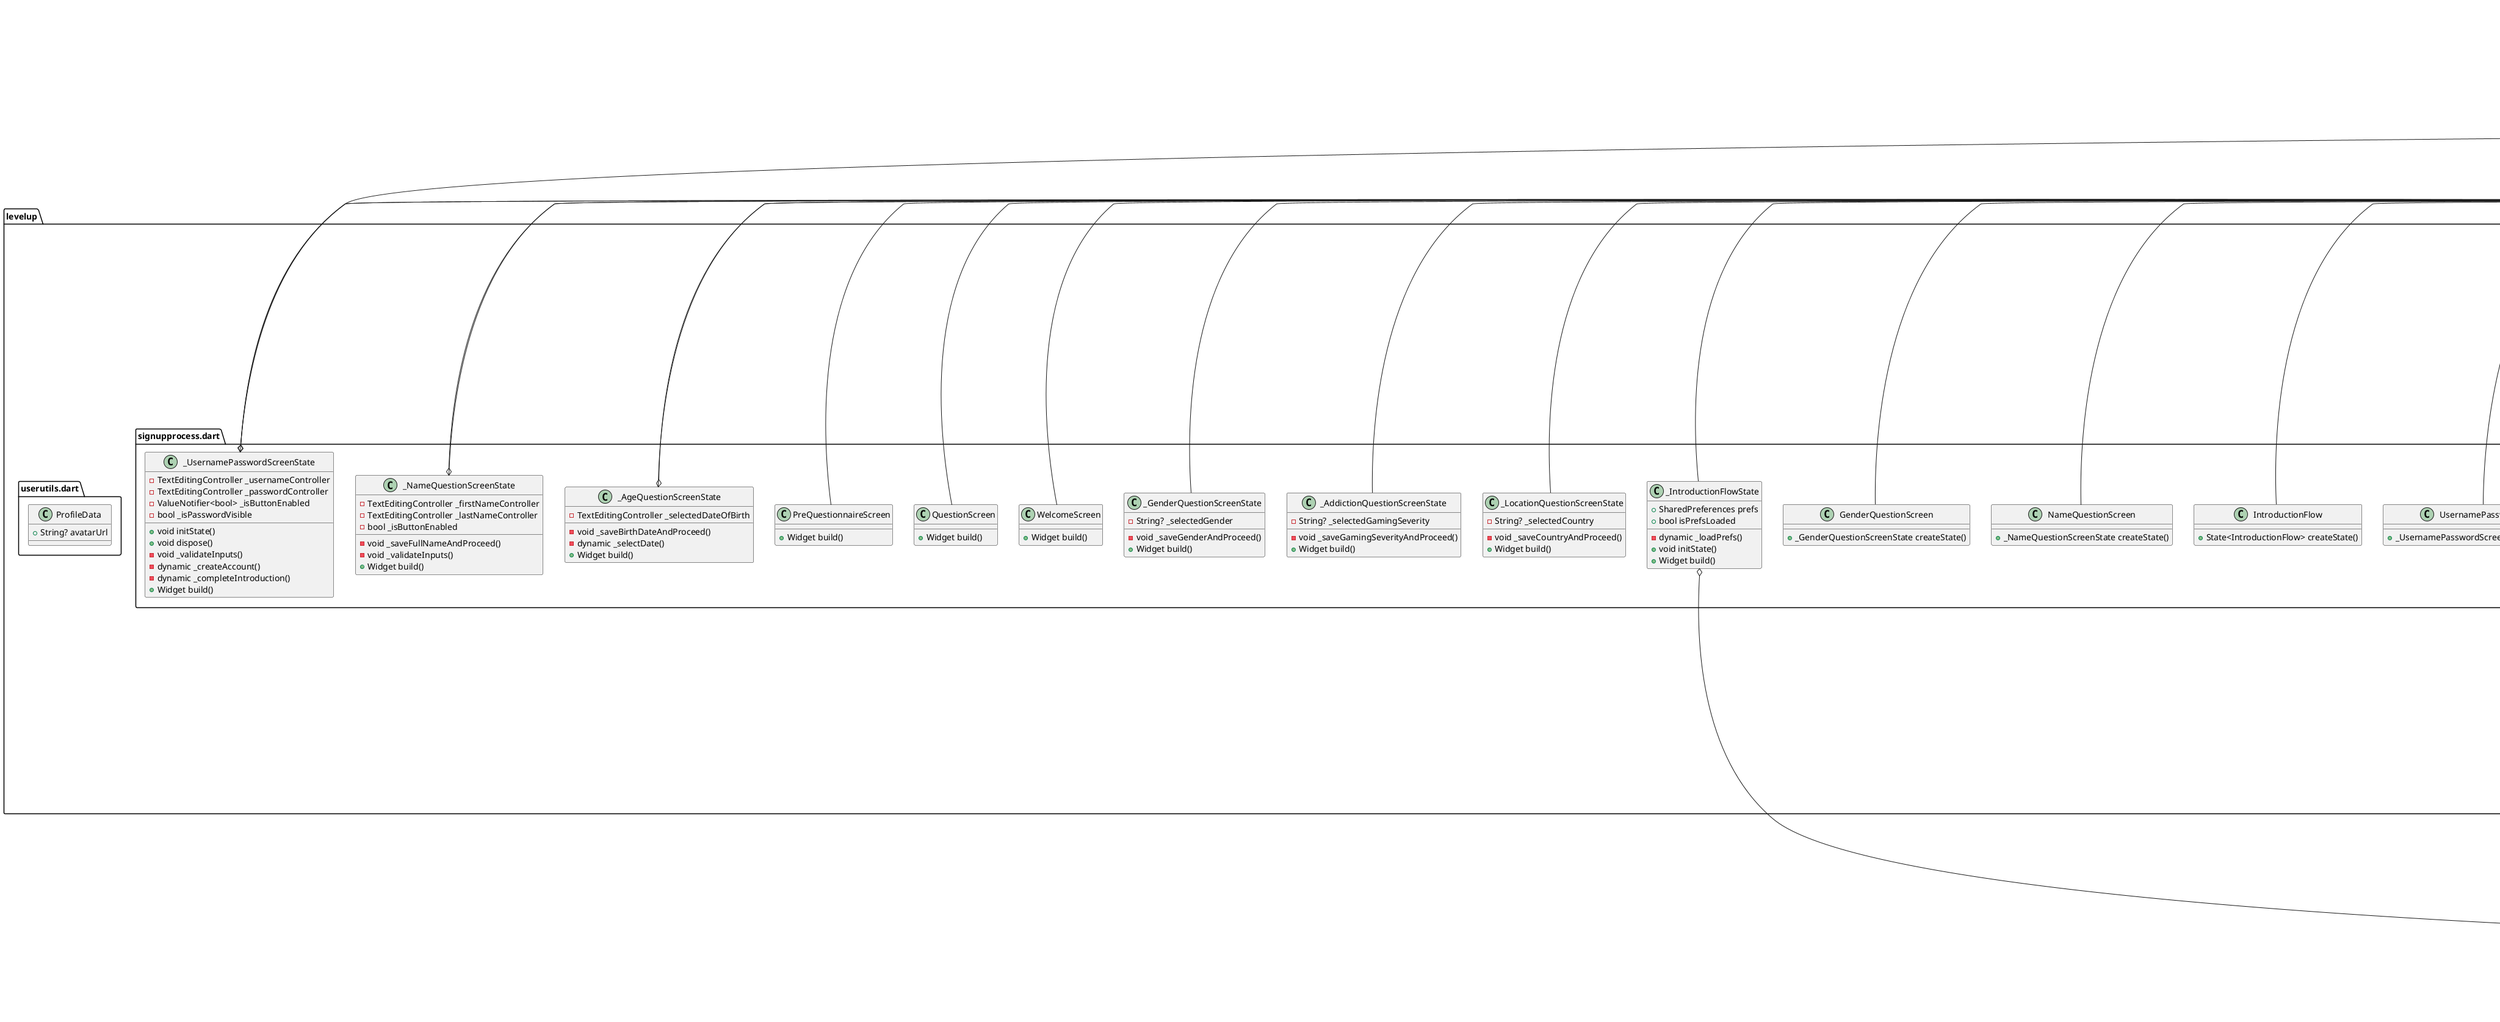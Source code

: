 @startuml
set namespaceSeparator ::

class "levelup::achievements.dart::AchievementsScreen" {
  +List<String>? achievements
  -Widget _buildHexagonSlot()
  +Widget build()
}

"flutter::src::widgets::framework.dart::StatelessWidget" <|-- "levelup::achievements.dart::AchievementsScreen"

class "levelup::achievements.dart::HexagonClipper" {
  +Path getClip()
  +bool shouldReclip()
}

"flutter::src::rendering::proxy_box.dart::CustomClipper" <|-- "levelup::achievements.dart::HexagonClipper"

class "levelup::avatarcreator.dart::PreAvatarScreen" {
  +_PreAvatarScreenState createState()
}

"flutter::src::widgets::framework.dart::StatefulWidget" <|-- "levelup::avatarcreator.dart::PreAvatarScreen"

class "levelup::avatarcreator.dart::_PreAvatarScreenState" {
  +void initState()
  +Widget build()
}

"flutter::src::widgets::framework.dart::State" <|-- "levelup::avatarcreator.dart::_PreAvatarScreenState"

class "levelup::avatarcreator.dart::AvatarCreatorScreen" {
  +SharedPreferences prefs
  +bool isEditing
  +_AvatarCreatorScreenState createState()
}

"levelup::avatarcreator.dart::AvatarCreatorScreen" o-- "shared_preferences::src::shared_preferences_legacy.dart::SharedPreferences"
"flutter::src::widgets::framework.dart::StatefulWidget" <|-- "levelup::avatarcreator.dart::AvatarCreatorScreen"

class "levelup::avatarcreator.dart::_AvatarCreatorScreenState" {
  -WebViewController _webViewController
  -bool _showOverlay
  +void initState()
  -void _showAvatarCreatorTip()
  +dynamic loadGuestSession()
  +Widget build()
}

"levelup::avatarcreator.dart::_AvatarCreatorScreenState" o-- "webview_flutter::src::webview_controller.dart::WebViewController"
"flutter::src::widgets::framework.dart::State" <|-- "levelup::avatarcreator.dart::_AvatarCreatorScreenState"

class "levelup::completedmissions.dart::CompletedMissionsScreen" {
  +List<Map<String, dynamic>> completedMissions
  +_CompletedMissionsScreenState createState()
}

"flutter::src::widgets::framework.dart::StatefulWidget" <|-- "levelup::completedmissions.dart::CompletedMissionsScreen"

class "levelup::completedmissions.dart::_CompletedMissionsScreenState" {
  +List<String> userFocuses
  +Map<String, Color> focusColors
  +void initState()
  -dynamic _loadUserFocuses()
  +Widget build()
}

"flutter::src::widgets::framework.dart::State" <|-- "levelup::completedmissions.dart::_CompletedMissionsScreenState"

class "levelup::completedmissions.dart::FilteredMissionsScreen" {
  +String skillName
  +List<Map<String, dynamic>> completedMissions
  +String normalize()
  +String formatDate()
  +Widget build()
}

"flutter::src::widgets::framework.dart::StatelessWidget" <|-- "levelup::completedmissions.dart::FilteredMissionsScreen"

class "levelup::focusareas.dart::FocusAreaScreen" {
  +bool isEditing
  +_FocusAreaScreenState createState()
}

"flutter::src::widgets::framework.dart::StatefulWidget" <|-- "levelup::focusareas.dart::FocusAreaScreen"

class "levelup::focusareas.dart::_FocusAreaScreenState" {
  -List<String> _selectedAreas
  -String _searchQuery
  -List<String> _availableAreas
  +void initState()
  -dynamic _loadUserFocus()
  -dynamic _saveFocusAreas()
  -PageRouteBuilder<dynamic> _createSlideTransitionBack()
  +Widget build()
}

"flutter::src::widgets::framework.dart::State" <|-- "levelup::focusareas.dart::_FocusAreaScreenState"

class "levelup::home.dart::HomeScreen" {
  +String name
  +bool shouldReload
  +bool isEditing
  +dynamic Function(int)? onXPUpdate
  +_HomeScreenState createState()
}

"levelup::home.dart::HomeScreen" o-- "null::dynamic Function(int)"
"flutter::src::widgets::framework.dart::StatefulWidget" <|-- "levelup::home.dart::HomeScreen"

class "levelup::home.dart::_HomeScreenState" {
  +InAppWebViewController? webViewController
  +String srcGlb
  +bool isGaming
  +bool isPaused
  +int elapsedSeconds
  +Timer? sessionTimer
  -String? _gamingTimeLimit
  +int heartsRemaining
  -bool _hasLostHeartForCurrentSession
  -int _level
  -int _xp
  +void initState()
  +void dispose()
  -dynamic _checkFirstTimeUser()
  -dynamic _saveCurrentLevel()
  +void openMissionsScreen()
  -dynamic _loadName()
  -dynamic _loadXPData()
  -dynamic _loadHearts()
  -dynamic _updateXP()
  -dynamic _hasLevelledUp()
  -void _showLevelUpDialog()
  -dynamic _loadAvatar()
  -String _getMimeType()
  +void openAvatarEditor()
  -dynamic _loadGamingSession()
  -dynamic _showTimeLimitDialog()
  -void _startTimer()
  -dynamic _showTimeLimitExceededDialog()
  +void toggleGamingSession()
  +void stopGamingSession()
  +dynamic showGamingHistory()
  +int parseGamingTimeLimit()
  +String formatTime()
  -void _showHomeTutorial()
  +Widget build()
}

"levelup::home.dart::_HomeScreenState" o-- "flutter_inappwebview::src::in_app_webview::in_app_webview_controller.dart::InAppWebViewController"
"levelup::home.dart::_HomeScreenState" o-- "dart::async::Timer"
"flutter::src::widgets::framework.dart::State" <|-- "levelup::home.dart::_HomeScreenState"

class "levelup::login.dart::LoginScreen" {
  +_LoginScreenState createState()
}

"flutter::src::widgets::framework.dart::StatefulWidget" <|-- "levelup::login.dart::LoginScreen"

class "levelup::login.dart::_LoginScreenState" {
  -TextEditingController _usernameController
  -TextEditingController _passwordController
  -ValueNotifier<bool> _isButtonEnabled
  -bool _isPasswordVisible
  +void initState()
  +void dispose()
  -void _validateInputs()
  -dynamic _login()
  -void _showError()
  +Widget build()
}

"levelup::login.dart::_LoginScreenState" o-- "flutter::src::widgets::editable_text.dart::TextEditingController"
"levelup::login.dart::_LoginScreenState" o-- "flutter::src::foundation::change_notifier.dart::ValueNotifier<bool>"
"flutter::src::widgets::framework.dart::State" <|-- "levelup::login.dart::_LoginScreenState"

class "levelup::main.dart::MyApp" {
  +bool hasSeenIntro
  +Widget build()
}

"flutter::src::widgets::framework.dart::StatelessWidget" <|-- "levelup::main.dart::MyApp"

class "levelup::main.dart::Initialise" {
  +bool hasSeenIntro
  +_InitialiseState createState()
}

"flutter::src::widgets::framework.dart::StatefulWidget" <|-- "levelup::main.dart::Initialise"

class "levelup::main.dart::_InitialiseState" {
  -AnimationController _controller
  -Animation<double> _scaleAnimation
  +void initState()
  +void dispose()
  +Widget build()
}

"levelup::main.dart::_InitialiseState" o-- "flutter::src::animation::animation_controller.dart::AnimationController"
"levelup::main.dart::_InitialiseState" o-- "flutter::src::animation::animation.dart::Animation<double>"
"flutter::src::widgets::framework.dart::State" <|-- "levelup::main.dart::_InitialiseState"
"flutter::src::widgets::ticker_provider.dart::SingleTickerProviderStateMixin" <|-- "levelup::main.dart::_InitialiseState"

class "levelup::missions.dart::MissionsScreen" {
  +_MissionsScreenState createState()
}

"flutter::src::widgets::framework.dart::StatefulWidget" <|-- "levelup::missions.dart::MissionsScreen"

class "levelup::missions.dart::_MissionsScreenState" {
  -List<Map<String, dynamic>> _allMissions
  -List<Map<String, dynamic>> _systemMissions
  -List<Map<String, dynamic>> _userMissions
  +List<Map<String, dynamic>> missionAchievements
  -int _dailyResetTime
  -int _weeklyResetTime
  -int _monthlyResetTime
  -String _userFilter
  -String _systemFilter
  -int _refreshTokens
  -Timer _countdownTimer
  +void initState()
  +void didChangeDependencies()
  +void didChangeAppLifecycleState()
  +void didPopNext()
  +void dispose()
  -dynamic _checkAndResetMissions()
  -dynamic _checkFirstTimeUser()
  -dynamic _createMissions()
  -int _generateUniqueId()
  -dynamic _saveActiveMissions()
  -dynamic _loadMissions()
  -dynamic _loadMissionTimers()
  -int _getNextResetTime()
  -void _resetMissions()
  -dynamic _loadRefreshTokens()
  -dynamic _updateRefreshTokens()
  -void _showMissionsTutorial()
  -void _addMission()
  -void _interactedWithMission()
  +void completeMission()
  +void updateMissionAchievements()
  -dynamic _showRefreshConfirmation()
  -void _deductRefreshToken()
  -dynamic _setUserFilter()
  -dynamic _setSystemFilter()
  -Widget _buildFilterButton()
  -Widget _buildMissionTimer()
  -int _getRemainingTime()
  -String _formatCountdown()
  -void _showCompletedMissions()
  -Widget _buildMissionTile()
  +Widget build()
}

"levelup::missions.dart::_MissionsScreenState" o-- "dart::async::Timer"
"flutter::src::widgets::framework.dart::State" <|-- "levelup::missions.dart::_MissionsScreenState"
"flutter::src::widgets::binding.dart::WidgetsBindingObserver" <|-- "levelup::missions.dart::_MissionsScreenState"
"flutter::src::widgets::routes.dart::RouteAware" <|-- "levelup::missions.dart::_MissionsScreenState"

class "levelup::missions.dart::RoundedTrianglePainter" {
  +Color fillColor
  +Color borderColor
  +double borderWidth
  +double cornerRadius
  +void paint()
  +bool shouldRepaint()
}

"levelup::missions.dart::RoundedTrianglePainter" o-- "dart::ui::Color"
"flutter::src::rendering::custom_paint.dart::CustomPainter" <|-- "levelup::missions.dart::RoundedTrianglePainter"

class "levelup::missions.dart::SortOrder" {
  +int index
  {static} +List<SortOrder> values
  {static} +SortOrder none
  {static} +SortOrder asc
  {static} +SortOrder desc
}

"levelup::missions.dart::SortOrder" o-- "levelup::missions.dart::SortOrder"
"dart::core::Enum" <|-- "levelup::missions.dart::SortOrder"

class "levelup::nav.dart::Navigation" {
  +int newIndex
  +_NavigationState createState()
}

"flutter::src::widgets::framework.dart::StatefulWidget" <|-- "levelup::nav.dart::Navigation"

class "levelup::nav.dart::_NavigationState" {
  -int _selectedIndex
  -int _previousIndex
  -String _name
  +void initState()
  -dynamic _loadName()
  -void _onItemTapped()
  +Widget build()
}

"flutter::src::widgets::framework.dart::State" <|-- "levelup::nav.dart::_NavigationState"

class "levelup::profile.dart::ProfileScreen" {
  +_ProfileScreenState createState()
}

"flutter::src::widgets::framework.dart::StatefulWidget" <|-- "levelup::profile.dart::ProfileScreen"

class "levelup::profile.dart::_ProfileScreenState" {
  +String srcGlb
  +String username
  +String fullName
  +String profilePath
  +String joinDate
  +bool useAvatar
  +void initState()
  -dynamic _loadUserData()
  -void _resetMissions()
  -dynamic _checkFirstTimeUser()
  -void _showProfileTutorial()
  +Widget build()
}

"flutter::src::widgets::framework.dart::State" <|-- "levelup::profile.dart::_ProfileScreenState"

class "levelup::profile.dart::EditProfileScreen" {
  +_EditProfileScreenState createState()
}

"flutter::src::widgets::framework.dart::StatefulWidget" <|-- "levelup::profile.dart::EditProfileScreen"

class "levelup::profile.dart::_EditProfileScreenState" {
  -TextEditingController _firstNameController
  -TextEditingController _lastNameController
  -String? _selectedGender
  -TextEditingController _selectedDateOfBirth
  -String? _selectedCountry
  -TextEditingController _emailController
  -TextEditingController _phoneController
  +String username
  +String profilePath
  -ImagePicker _picker
  +String srcGlb
  -bool _useAvatar
  +void initState()
  -dynamic _loadUserData()
  -dynamic _saveProfile()
  -dynamic _pickImage()
  -dynamic _selectDate()
  +String getLocalPath()
  +Widget build()
  -Widget _buildTextField()
}

"levelup::profile.dart::_EditProfileScreenState" o-- "flutter::src::widgets::editable_text.dart::TextEditingController"
"levelup::profile.dart::_EditProfileScreenState" o-- "image_picker::image_picker.dart::ImagePicker"
"flutter::src::widgets::framework.dart::State" <|-- "levelup::profile.dart::_EditProfileScreenState"

class "levelup::profile.dart::HexagonClipper" {
  +Path getClip()
  +bool shouldReclip()
}

"flutter::src::rendering::proxy_box.dart::CustomClipper" <|-- "levelup::profile.dart::HexagonClipper"

class "levelup::profile.dart::Question" {
  +String text
  +String tag
}

class "levelup::profile.dart::SwipeableQuestionStack" {
  +void Function() onReset
  +_SwipeableQuestionStackState createState()
}

"levelup::profile.dart::SwipeableQuestionStack" o-- "dart::ui::void Function()"
"flutter::src::widgets::framework.dart::StatefulWidget" <|-- "levelup::profile.dart::SwipeableQuestionStack"

class "levelup::profile.dart::_SwipeableQuestionStackState" {
  -List<Question> _allQuestions
  -List<Question> _questions
  +Set<String> savedTags
  +Set<String> answeredTags
  -bool _currentCardIsHearted
  +void initState()
  -dynamic _loadAnsweredQuestions()
  -dynamic _markQuestionAsAnswered()
  -dynamic _loadSavedTags()
  -dynamic _saveTag()
  -void _removeCurrentQuestion()
  -void _toggleHeart()
  +void resetMissions()
  +Widget build()
}

"flutter::src::widgets::framework.dart::State" <|-- "levelup::profile.dart::_SwipeableQuestionStackState"

class "levelup::profile.dart::SettingsScreen" {
  +_SettingsScreenState createState()
}

"flutter::src::widgets::framework.dart::StatefulWidget" <|-- "levelup::profile.dart::SettingsScreen"

class "levelup::profile.dart::_SettingsScreenState" {
  -bool _socialEnabled
  +void initState()
  -dynamic _loadToggleValue()
  -dynamic _toggleSocialEnabled()
  +Widget build()
}

"flutter::src::widgets::framework.dart::State" <|-- "levelup::profile.dart::_SettingsScreenState"

class "levelup::progress.dart::ProgressScreen" {
  +_ProgressScreenState createState()
}

"flutter::src::widgets::framework.dart::StatefulWidget" <|-- "levelup::progress.dart::ProgressScreen"

class "levelup::progress.dart::_ProgressScreenState" {
  -List<String> _focusAreas
  -Map<String, int> _focusSkillPercents
  -List<Map<String, dynamic>> _trackedHabits
  -List<Map<String, dynamic>> _trackedAddictions
  -Timer? _addictionTimer
  +Map<String, Color> focusColors
  -List<IconData> _iconChoices
  -List<String> _weekDays
  +List<Map<String, dynamic>> addictionsList
  +void initState()
  +void dispose()
  +void didChangeAppLifecycleState()
  -dynamic _checkFirstTimeUser()
  -void _showProgressTutorial()
  -dynamic _loadFocusAreas()
  +String extractEmoji()
  +Map<String, int> calculateSkillLevelAndProgress()
  -dynamic _saveTrackedHabits()
  +bool isSameDay()
  +bool isSameWeek()
  +int weekNumber()
  +dynamic refreshHabits()
  +DateTime startOfWeek()
  -dynamic _loadTrackedHabits()
  -void _addHabitDialog()
  -void _showMonthlyCalendar()
  -dynamic _loadTrackedAddictions()
  -dynamic _saveTrackedAddictions()
  -String _formatDuration()
  -void _addAddiction()
  +IconData getIconFromData()
  +String getTargetLabel()
  -void _showAchievements()
  +Widget build()
}

"levelup::progress.dart::_ProgressScreenState" o-- "dart::async::Timer"
"flutter::src::widgets::framework.dart::State" <|-- "levelup::progress.dart::_ProgressScreenState"
"flutter::src::widgets::binding.dart::WidgetsBindingObserver" <|-- "levelup::progress.dart::_ProgressScreenState"

class "levelup::progress.dart::SemiCircularGauge" {
  +double progressFraction
  +Color fillColor
  +Color backgroundColor
  +double size
  +String progressText
  +String targetLabel
  +Widget build()
}

"levelup::progress.dart::SemiCircularGauge" o-- "dart::ui::Color"
"flutter::src::widgets::framework.dart::StatelessWidget" <|-- "levelup::progress.dart::SemiCircularGauge"

class "levelup::progress.dart::CalendarMonthView" {
  +Map<String, dynamic> habit
  +DateTime month
  +State<CalendarMonthView> createState()
}

"flutter::src::widgets::framework.dart::StatefulWidget" <|-- "levelup::progress.dart::CalendarMonthView"

class "levelup::progress.dart::_CalendarMonthViewState" {
  -DateTime _currentMonth
  +void initState()
  -void _prevMonth()
  -void _nextMonth()
  -bool _isCompletedOn()
  +Widget build()
  -String _monthName()
}

"flutter::src::widgets::framework.dart::State" <|-- "levelup::progress.dart::_CalendarMonthViewState"

class "levelup::progress.dart::_SemiCircularGaugePainter" {
  +double progressFraction
  +Color fillColor
  +Color backgroundColor
  +void paint()
  +bool shouldRepaint()
}

"levelup::progress.dart::_SemiCircularGaugePainter" o-- "dart::ui::Color"
"flutter::src::rendering::custom_paint.dart::CustomPainter" <|-- "levelup::progress.dart::_SemiCircularGaugePainter"

class "levelup::signupprocess.dart::IntroductionFlow" {
  +State<IntroductionFlow> createState()
}

"flutter::src::widgets::framework.dart::StatefulWidget" <|-- "levelup::signupprocess.dart::IntroductionFlow"

class "levelup::signupprocess.dart::_IntroductionFlowState" {
  +SharedPreferences prefs
  +bool isPrefsLoaded
  -dynamic _loadPrefs()
  +void initState()
  +Widget build()
}

"levelup::signupprocess.dart::_IntroductionFlowState" o-- "shared_preferences::src::shared_preferences_legacy.dart::SharedPreferences"
"flutter::src::widgets::framework.dart::State" <|-- "levelup::signupprocess.dart::_IntroductionFlowState"

class "levelup::signupprocess.dart::WelcomeScreen" {
  +Widget build()
}

"flutter::src::widgets::framework.dart::StatelessWidget" <|-- "levelup::signupprocess.dart::WelcomeScreen"

class "levelup::signupprocess.dart::QuestionScreen" {
  +Widget build()
}

"flutter::src::widgets::framework.dart::StatelessWidget" <|-- "levelup::signupprocess.dart::QuestionScreen"

class "levelup::signupprocess.dart::PreQuestionnaireScreen" {
  +Widget build()
}

"flutter::src::widgets::framework.dart::StatelessWidget" <|-- "levelup::signupprocess.dart::PreQuestionnaireScreen"

class "levelup::signupprocess.dart::NameQuestionScreen" {
  +_NameQuestionScreenState createState()
}

"flutter::src::widgets::framework.dart::StatefulWidget" <|-- "levelup::signupprocess.dart::NameQuestionScreen"

class "levelup::signupprocess.dart::_NameQuestionScreenState" {
  -TextEditingController _firstNameController
  -TextEditingController _lastNameController
  -bool _isButtonEnabled
  -void _saveFullNameAndProceed()
  -void _validateInputs()
  +Widget build()
}

"levelup::signupprocess.dart::_NameQuestionScreenState" o-- "flutter::src::widgets::editable_text.dart::TextEditingController"
"flutter::src::widgets::framework.dart::State" <|-- "levelup::signupprocess.dart::_NameQuestionScreenState"

class "levelup::signupprocess.dart::GenderQuestionScreen" {
  +_GenderQuestionScreenState createState()
}

"flutter::src::widgets::framework.dart::StatefulWidget" <|-- "levelup::signupprocess.dart::GenderQuestionScreen"

class "levelup::signupprocess.dart::_GenderQuestionScreenState" {
  -String? _selectedGender
  -void _saveGenderAndProceed()
  +Widget build()
}

"flutter::src::widgets::framework.dart::State" <|-- "levelup::signupprocess.dart::_GenderQuestionScreenState"

class "levelup::signupprocess.dart::AgeQuestionScreen" {
  +_AgeQuestionScreenState createState()
}

"flutter::src::widgets::framework.dart::StatefulWidget" <|-- "levelup::signupprocess.dart::AgeQuestionScreen"

class "levelup::signupprocess.dart::_AgeQuestionScreenState" {
  -TextEditingController _selectedDateOfBirth
  -void _saveBirthDateAndProceed()
  -dynamic _selectDate()
  +Widget build()
}

"levelup::signupprocess.dart::_AgeQuestionScreenState" o-- "flutter::src::widgets::editable_text.dart::TextEditingController"
"flutter::src::widgets::framework.dart::State" <|-- "levelup::signupprocess.dart::_AgeQuestionScreenState"

class "levelup::signupprocess.dart::LocationQuestionScreen" {
  +_LocationQuestionScreenState createState()
}

"flutter::src::widgets::framework.dart::StatefulWidget" <|-- "levelup::signupprocess.dart::LocationQuestionScreen"

class "levelup::signupprocess.dart::_LocationQuestionScreenState" {
  -String? _selectedCountry
  -void _saveCountryAndProceed()
  +Widget build()
}

"flutter::src::widgets::framework.dart::State" <|-- "levelup::signupprocess.dart::_LocationQuestionScreenState"

class "levelup::signupprocess.dart::AddictionQuestionScreen" {
  +_AddictionQuestionScreenState createState()
}

"flutter::src::widgets::framework.dart::StatefulWidget" <|-- "levelup::signupprocess.dart::AddictionQuestionScreen"

class "levelup::signupprocess.dart::_AddictionQuestionScreenState" {
  -String? _selectedGamingSeverity
  -void _saveGamingSeverityAndProceed()
  +Widget build()
}

"flutter::src::widgets::framework.dart::State" <|-- "levelup::signupprocess.dart::_AddictionQuestionScreenState"

class "levelup::signupprocess.dart::UsernamePasswordScreen" {
  +_UsernamePasswordScreenState createState()
}

"flutter::src::widgets::framework.dart::StatefulWidget" <|-- "levelup::signupprocess.dart::UsernamePasswordScreen"

class "levelup::signupprocess.dart::_UsernamePasswordScreenState" {
  -TextEditingController _usernameController
  -TextEditingController _passwordController
  -ValueNotifier<bool> _isButtonEnabled
  -bool _isPasswordVisible
  +void initState()
  +void dispose()
  -void _validateInputs()
  -dynamic _createAccount()
  -dynamic _completeIntroduction()
  +Widget build()
}

"levelup::signupprocess.dart::_UsernamePasswordScreenState" o-- "flutter::src::widgets::editable_text.dart::TextEditingController"
"levelup::signupprocess.dart::_UsernamePasswordScreenState" o-- "flutter::src::foundation::change_notifier.dart::ValueNotifier<bool>"
"flutter::src::widgets::framework.dart::State" <|-- "levelup::signupprocess.dart::_UsernamePasswordScreenState"

class "levelup::social.dart::SocialScreen" {
  +_SocialScreenState createState()
}

"flutter::src::widgets::framework.dart::StatefulWidget" <|-- "levelup::social.dart::SocialScreen"

class "levelup::social.dart::_SocialScreenState" {
  -TextEditingController _searchController
  -List<Map<String, String>> _friends
  -List<Map<String, dynamic>> _users
  +Map<String, IconData> platformIcons
  -List<Map<String, dynamic>> _filteredUsers
  -String _selectedAge
  -String _selectedGender
  -String _selectedCountry
  -String _selectedPlatform
  +void initState()
  +void dispose()
  -Widget _buildFriendTile()
  -void _filterUsers()
  -void _showSearchSettingsDialog()
  -void _openProfileDetail()
  +Widget build()
}

"levelup::social.dart::_SocialScreenState" o-- "flutter::src::widgets::editable_text.dart::TextEditingController"
"flutter::src::widgets::framework.dart::State" <|-- "levelup::social.dart::_SocialScreenState"

class "levelup::social.dart::ProfileDetailScreen" {
  +Map<String, dynamic> user
  +_ProfileDetailScreenState createState()
}

"flutter::src::widgets::framework.dart::StatefulWidget" <|-- "levelup::social.dart::ProfileDetailScreen"

class "levelup::social.dart::_ProfileDetailScreenState" {
  -bool _infoOverlayVisible
  -PageController _pageController
  -int _currentPage
  +Map<String, IconData> platformIcons
  -List<String> _carouselImages
  -dynamic _shouldInterceptRequest()
  -String _getMimeType()
  -void _goToNextImage()
  +Widget build()
}

"levelup::social.dart::_ProfileDetailScreenState" o-- "flutter::src::widgets::page_view.dart::PageController"
"flutter::src::widgets::framework.dart::State" <|-- "levelup::social.dart::_ProfileDetailScreenState"

class "levelup::userutils.dart::ProfileData" {
  +String? avatarUrl
}


@enduml
